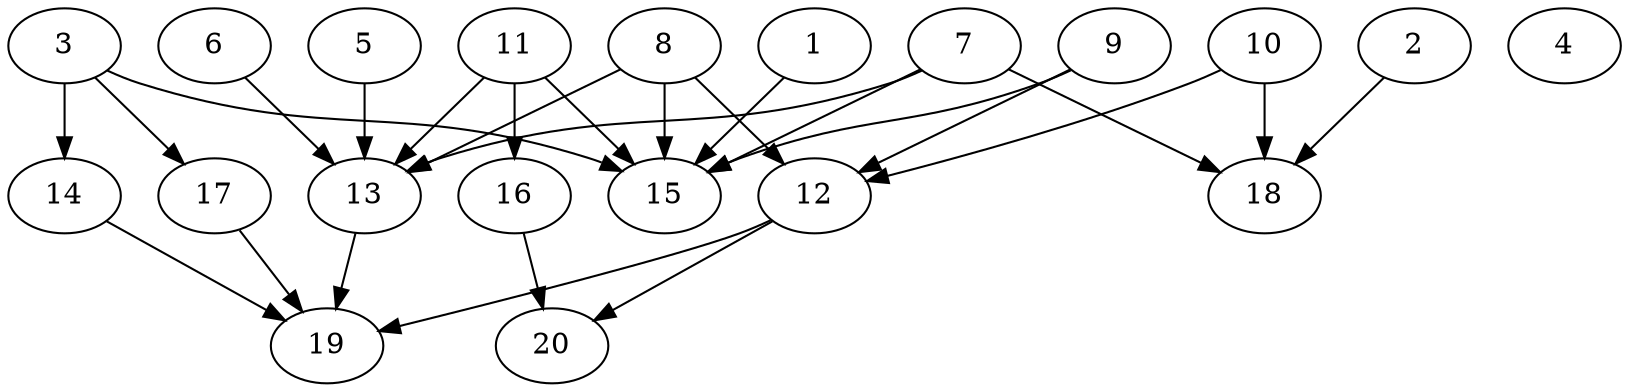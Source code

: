 // DAG automatically generated by daggen at Wed Jul 24 21:26:16 2019
// ./daggen --dot -n 20 --ccr 0.4 --fat 0.8 --regular 0.5 --density 0.5 --mindata 5242880 --maxdata 52428800 
digraph G {
  1 [size="101038080", alpha="0.14", expect_size="40415232"] 
  1 -> 15 [size ="40415232"]
  2 [size="53286400", alpha="0.17", expect_size="21314560"] 
  2 -> 18 [size ="21314560"]
  3 [size="81205760", alpha="0.12", expect_size="32482304"] 
  3 -> 14 [size ="32482304"]
  3 -> 15 [size ="32482304"]
  3 -> 17 [size ="32482304"]
  4 [size="26908160", alpha="0.12", expect_size="10763264"] 
  5 [size="71057920", alpha="0.01", expect_size="28423168"] 
  5 -> 13 [size ="28423168"]
  6 [size="112422400", alpha="0.16", expect_size="44968960"] 
  6 -> 13 [size ="44968960"]
  7 [size="97031680", alpha="0.11", expect_size="38812672"] 
  7 -> 13 [size ="38812672"]
  7 -> 15 [size ="38812672"]
  7 -> 18 [size ="38812672"]
  8 [size="54046720", alpha="0.03", expect_size="21618688"] 
  8 -> 12 [size ="21618688"]
  8 -> 13 [size ="21618688"]
  8 -> 15 [size ="21618688"]
  9 [size="122920960", alpha="0.04", expect_size="49168384"] 
  9 -> 12 [size ="49168384"]
  9 -> 15 [size ="49168384"]
  10 [size="51758080", alpha="0.08", expect_size="20703232"] 
  10 -> 12 [size ="20703232"]
  10 -> 18 [size ="20703232"]
  11 [size="124090880", alpha="0.19", expect_size="49636352"] 
  11 -> 13 [size ="49636352"]
  11 -> 15 [size ="49636352"]
  11 -> 16 [size ="49636352"]
  12 [size="90775040", alpha="0.17", expect_size="36310016"] 
  12 -> 19 [size ="36310016"]
  12 -> 20 [size ="36310016"]
  13 [size="73134080", alpha="0.05", expect_size="29253632"] 
  13 -> 19 [size ="29253632"]
  14 [size="24023040", alpha="0.15", expect_size="9609216"] 
  14 -> 19 [size ="9609216"]
  15 [size="92395520", alpha="0.15", expect_size="36958208"] 
  16 [size="96133120", alpha="0.13", expect_size="38453248"] 
  16 -> 20 [size ="38453248"]
  17 [size="73579520", alpha="0.02", expect_size="29431808"] 
  17 -> 19 [size ="29431808"]
  18 [size="22666240", alpha="0.02", expect_size="9066496"] 
  19 [size="42383360", alpha="0.11", expect_size="16953344"] 
  20 [size="63541760", alpha="0.13", expect_size="25416704"] 
}
